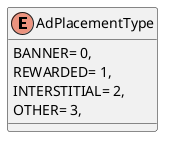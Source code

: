 @startuml
enum AdPlacementType {
    BANNER= 0,
    REWARDED= 1,
    INTERSTITIAL= 2,
    OTHER= 3,
}
@enduml
